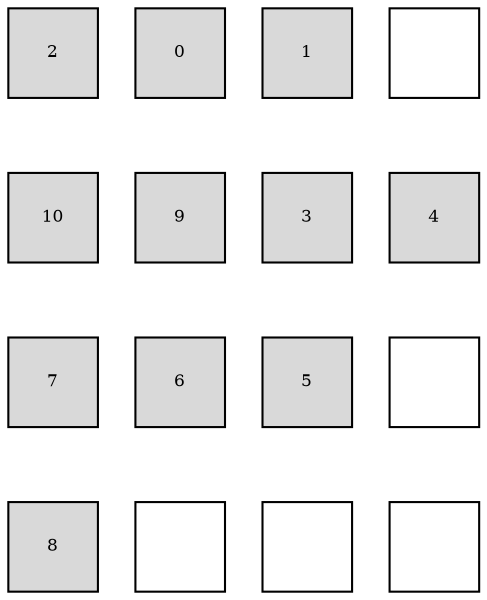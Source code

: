 digraph layout{
 rankdir=TB;
 splines=ortho;
 node [style=filled shape=square fixedsize=true width=0.6];
0[label="2", fontsize=8, fillcolor="#d9d9d9"];
1[label="0", fontsize=8, fillcolor="#d9d9d9"];
2[label="1", fontsize=8, fillcolor="#d9d9d9"];
3[label="", fontsize=8, fillcolor="#ffffff"];
4[label="10", fontsize=8, fillcolor="#d9d9d9"];
5[label="9", fontsize=8, fillcolor="#d9d9d9"];
6[label="3", fontsize=8, fillcolor="#d9d9d9"];
7[label="4", fontsize=8, fillcolor="#d9d9d9"];
8[label="7", fontsize=8, fillcolor="#d9d9d9"];
9[label="6", fontsize=8, fillcolor="#d9d9d9"];
10[label="5", fontsize=8, fillcolor="#d9d9d9"];
11[label="", fontsize=8, fillcolor="#ffffff"];
12[label="8", fontsize=8, fillcolor="#d9d9d9"];
13[label="", fontsize=8, fillcolor="#ffffff"];
14[label="", fontsize=8, fillcolor="#ffffff"];
15[label="", fontsize=8, fillcolor="#ffffff"];
edge [constraint=true, style=invis];
0 -> 4 -> 8 -> 12;
1 -> 5 -> 9 -> 13;
2 -> 6 -> 10 -> 14;
3 -> 7 -> 11 -> 15;
rank = same {0 -> 1 -> 2 -> 3};
rank = same {4 -> 5 -> 6 -> 7};
rank = same {8 -> 9 -> 10 -> 11};
rank = same {12 -> 13 -> 14 -> 15};
}